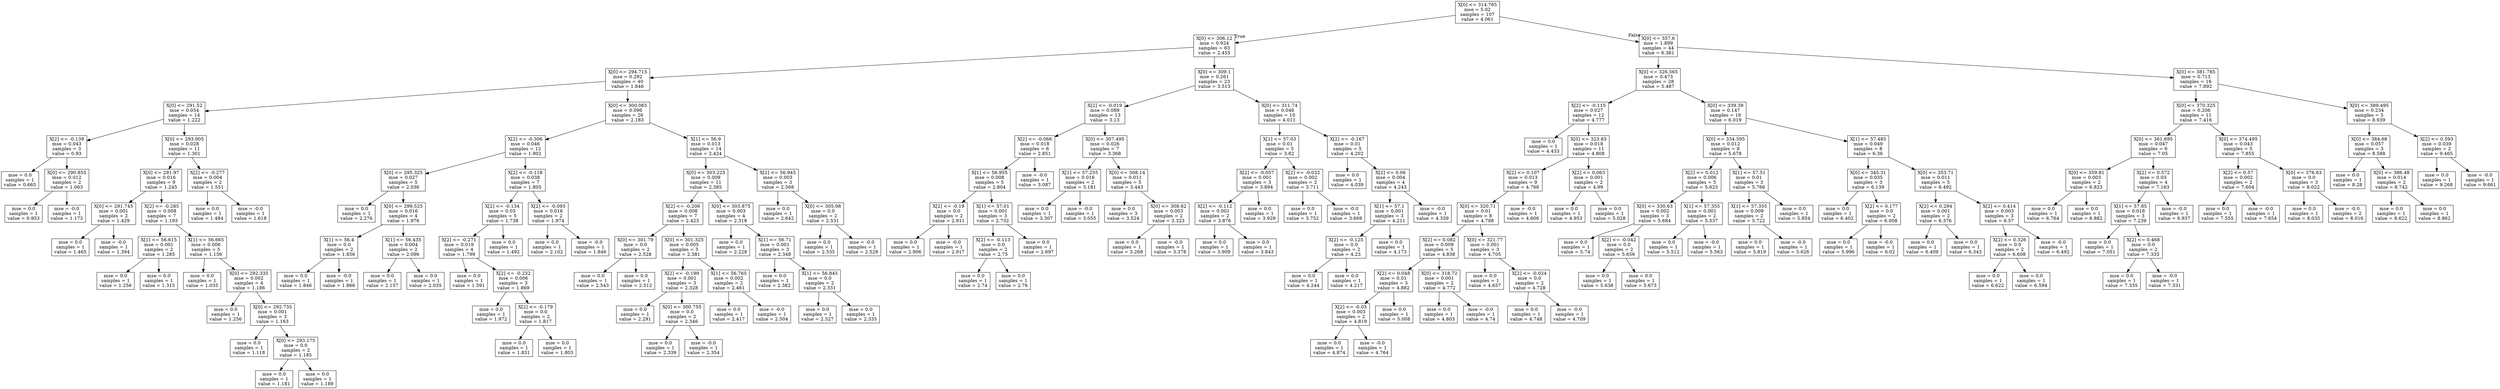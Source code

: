 digraph Tree {
node [shape=box] ;
0 [label="X[0] <= 314.765\nmse = 5.02\nsamples = 107\nvalue = 4.061"] ;
1 [label="X[0] <= 306.12\nmse = 0.924\nsamples = 63\nvalue = 2.455"] ;
0 -> 1 [labeldistance=2.5, labelangle=45, headlabel="True"] ;
2 [label="X[0] <= 294.715\nmse = 0.292\nsamples = 40\nvalue = 1.846"] ;
1 -> 2 ;
3 [label="X[0] <= 291.52\nmse = 0.054\nsamples = 14\nvalue = 1.222"] ;
2 -> 3 ;
4 [label="X[2] <= -0.139\nmse = 0.043\nsamples = 3\nvalue = 0.93"] ;
3 -> 4 ;
5 [label="mse = 0.0\nsamples = 1\nvalue = 0.665"] ;
4 -> 5 ;
6 [label="X[0] <= 290.855\nmse = 0.012\nsamples = 2\nvalue = 1.063"] ;
4 -> 6 ;
7 [label="mse = 0.0\nsamples = 1\nvalue = 0.953"] ;
6 -> 7 ;
8 [label="mse = -0.0\nsamples = 1\nvalue = 1.173"] ;
6 -> 8 ;
9 [label="X[0] <= 293.905\nmse = 0.028\nsamples = 11\nvalue = 1.301"] ;
3 -> 9 ;
10 [label="X[0] <= 291.97\nmse = 0.016\nsamples = 9\nvalue = 1.245"] ;
9 -> 10 ;
11 [label="X[0] <= 291.745\nmse = 0.001\nsamples = 2\nvalue = 1.429"] ;
10 -> 11 ;
12 [label="mse = 0.0\nsamples = 1\nvalue = 1.465"] ;
11 -> 12 ;
13 [label="mse = -0.0\nsamples = 1\nvalue = 1.394"] ;
11 -> 13 ;
14 [label="X[2] <= -0.285\nmse = 0.008\nsamples = 7\nvalue = 1.193"] ;
10 -> 14 ;
15 [label="X[1] <= 56.615\nmse = 0.001\nsamples = 2\nvalue = 1.285"] ;
14 -> 15 ;
16 [label="mse = 0.0\nsamples = 1\nvalue = 1.256"] ;
15 -> 16 ;
17 [label="mse = 0.0\nsamples = 1\nvalue = 1.315"] ;
15 -> 17 ;
18 [label="X[1] <= 56.665\nmse = 0.006\nsamples = 5\nvalue = 1.156"] ;
14 -> 18 ;
19 [label="mse = 0.0\nsamples = 1\nvalue = 1.035"] ;
18 -> 19 ;
20 [label="X[0] <= 292.335\nmse = 0.002\nsamples = 4\nvalue = 1.186"] ;
18 -> 20 ;
21 [label="mse = 0.0\nsamples = 1\nvalue = 1.256"] ;
20 -> 21 ;
22 [label="X[0] <= 292.735\nmse = 0.001\nsamples = 3\nvalue = 1.163"] ;
20 -> 22 ;
23 [label="mse = 0.0\nsamples = 1\nvalue = 1.118"] ;
22 -> 23 ;
24 [label="X[0] <= 293.175\nmse = 0.0\nsamples = 2\nvalue = 1.185"] ;
22 -> 24 ;
25 [label="mse = 0.0\nsamples = 1\nvalue = 1.181"] ;
24 -> 25 ;
26 [label="mse = 0.0\nsamples = 1\nvalue = 1.189"] ;
24 -> 26 ;
27 [label="X[2] <= -0.277\nmse = 0.004\nsamples = 2\nvalue = 1.551"] ;
9 -> 27 ;
28 [label="mse = 0.0\nsamples = 1\nvalue = 1.484"] ;
27 -> 28 ;
29 [label="mse = -0.0\nsamples = 1\nvalue = 1.618"] ;
27 -> 29 ;
30 [label="X[0] <= 300.065\nmse = 0.096\nsamples = 26\nvalue = 2.183"] ;
2 -> 30 ;
31 [label="X[2] <= -0.306\nmse = 0.046\nsamples = 12\nvalue = 1.902"] ;
30 -> 31 ;
32 [label="X[0] <= 295.325\nmse = 0.027\nsamples = 5\nvalue = 2.036"] ;
31 -> 32 ;
33 [label="mse = 0.0\nsamples = 1\nvalue = 2.276"] ;
32 -> 33 ;
34 [label="X[0] <= 299.525\nmse = 0.016\nsamples = 4\nvalue = 1.976"] ;
32 -> 34 ;
35 [label="X[1] <= 56.4\nmse = 0.0\nsamples = 2\nvalue = 1.856"] ;
34 -> 35 ;
36 [label="mse = 0.0\nsamples = 1\nvalue = 1.846"] ;
35 -> 36 ;
37 [label="mse = -0.0\nsamples = 1\nvalue = 1.866"] ;
35 -> 37 ;
38 [label="X[1] <= 56.435\nmse = 0.004\nsamples = 2\nvalue = 2.096"] ;
34 -> 38 ;
39 [label="mse = 0.0\nsamples = 1\nvalue = 2.157"] ;
38 -> 39 ;
40 [label="mse = 0.0\nsamples = 1\nvalue = 2.035"] ;
38 -> 40 ;
41 [label="X[2] <= -0.118\nmse = 0.038\nsamples = 7\nvalue = 1.805"] ;
31 -> 41 ;
42 [label="X[2] <= -0.134\nmse = 0.03\nsamples = 5\nvalue = 1.738"] ;
41 -> 42 ;
43 [label="X[2] <= -0.271\nmse = 0.019\nsamples = 4\nvalue = 1.799"] ;
42 -> 43 ;
44 [label="mse = 0.0\nsamples = 1\nvalue = 1.591"] ;
43 -> 44 ;
45 [label="X[2] <= -0.232\nmse = 0.006\nsamples = 3\nvalue = 1.869"] ;
43 -> 45 ;
46 [label="mse = 0.0\nsamples = 1\nvalue = 1.972"] ;
45 -> 46 ;
47 [label="X[2] <= -0.179\nmse = 0.0\nsamples = 2\nvalue = 1.817"] ;
45 -> 47 ;
48 [label="mse = 0.0\nsamples = 1\nvalue = 1.831"] ;
47 -> 48 ;
49 [label="mse = 0.0\nsamples = 1\nvalue = 1.803"] ;
47 -> 49 ;
50 [label="mse = 0.0\nsamples = 1\nvalue = 1.492"] ;
42 -> 50 ;
51 [label="X[2] <= -0.093\nmse = 0.016\nsamples = 2\nvalue = 1.974"] ;
41 -> 51 ;
52 [label="mse = 0.0\nsamples = 1\nvalue = 2.102"] ;
51 -> 52 ;
53 [label="mse = -0.0\nsamples = 1\nvalue = 1.846"] ;
51 -> 53 ;
54 [label="X[1] <= 56.9\nmse = 0.013\nsamples = 14\nvalue = 2.424"] ;
30 -> 54 ;
55 [label="X[0] <= 303.225\nmse = 0.009\nsamples = 11\nvalue = 2.385"] ;
54 -> 55 ;
56 [label="X[2] <= -0.206\nmse = 0.008\nsamples = 7\nvalue = 2.423"] ;
55 -> 56 ;
57 [label="X[0] <= 301.79\nmse = 0.0\nsamples = 2\nvalue = 2.528"] ;
56 -> 57 ;
58 [label="mse = 0.0\nsamples = 1\nvalue = 2.543"] ;
57 -> 58 ;
59 [label="mse = 0.0\nsamples = 1\nvalue = 2.512"] ;
57 -> 59 ;
60 [label="X[0] <= 301.325\nmse = 0.005\nsamples = 5\nvalue = 2.381"] ;
56 -> 60 ;
61 [label="X[2] <= -0.199\nmse = 0.001\nsamples = 3\nvalue = 2.328"] ;
60 -> 61 ;
62 [label="mse = 0.0\nsamples = 1\nvalue = 2.291"] ;
61 -> 62 ;
63 [label="X[0] <= 300.755\nmse = 0.0\nsamples = 2\nvalue = 2.346"] ;
61 -> 63 ;
64 [label="mse = 0.0\nsamples = 1\nvalue = 2.339"] ;
63 -> 64 ;
65 [label="mse = -0.0\nsamples = 1\nvalue = 2.354"] ;
63 -> 65 ;
66 [label="X[1] <= 56.765\nmse = 0.002\nsamples = 2\nvalue = 2.461"] ;
60 -> 66 ;
67 [label="mse = 0.0\nsamples = 1\nvalue = 2.417"] ;
66 -> 67 ;
68 [label="mse = -0.0\nsamples = 1\nvalue = 2.504"] ;
66 -> 68 ;
69 [label="X[0] <= 303.875\nmse = 0.003\nsamples = 4\nvalue = 2.318"] ;
55 -> 69 ;
70 [label="mse = 0.0\nsamples = 1\nvalue = 2.228"] ;
69 -> 70 ;
71 [label="X[1] <= 56.71\nmse = 0.001\nsamples = 3\nvalue = 2.348"] ;
69 -> 71 ;
72 [label="mse = 0.0\nsamples = 1\nvalue = 2.382"] ;
71 -> 72 ;
73 [label="X[1] <= 56.845\nmse = 0.0\nsamples = 2\nvalue = 2.331"] ;
71 -> 73 ;
74 [label="mse = 0.0\nsamples = 1\nvalue = 2.327"] ;
73 -> 74 ;
75 [label="mse = 0.0\nsamples = 1\nvalue = 2.335"] ;
73 -> 75 ;
76 [label="X[1] <= 56.945\nmse = 0.003\nsamples = 3\nvalue = 2.568"] ;
54 -> 76 ;
77 [label="mse = 0.0\nsamples = 1\nvalue = 2.642"] ;
76 -> 77 ;
78 [label="X[0] <= 305.98\nmse = 0.0\nsamples = 2\nvalue = 2.531"] ;
76 -> 78 ;
79 [label="mse = 0.0\nsamples = 1\nvalue = 2.535"] ;
78 -> 79 ;
80 [label="mse = -0.0\nsamples = 1\nvalue = 2.528"] ;
78 -> 80 ;
81 [label="X[0] <= 309.1\nmse = 0.261\nsamples = 23\nvalue = 3.513"] ;
1 -> 81 ;
82 [label="X[2] <= -0.019\nmse = 0.089\nsamples = 13\nvalue = 3.13"] ;
81 -> 82 ;
83 [label="X[2] <= -0.066\nmse = 0.018\nsamples = 6\nvalue = 2.851"] ;
82 -> 83 ;
84 [label="X[1] <= 56.955\nmse = 0.008\nsamples = 5\nvalue = 2.804"] ;
83 -> 84 ;
85 [label="X[2] <= -0.19\nmse = 0.0\nsamples = 2\nvalue = 2.911"] ;
84 -> 85 ;
86 [label="mse = 0.0\nsamples = 1\nvalue = 2.906"] ;
85 -> 86 ;
87 [label="mse = -0.0\nsamples = 1\nvalue = 2.917"] ;
85 -> 87 ;
88 [label="X[1] <= 57.01\nmse = 0.001\nsamples = 3\nvalue = 2.732"] ;
84 -> 88 ;
89 [label="X[2] <= -0.113\nmse = 0.0\nsamples = 2\nvalue = 2.75"] ;
88 -> 89 ;
90 [label="mse = 0.0\nsamples = 1\nvalue = 2.74"] ;
89 -> 90 ;
91 [label="mse = 0.0\nsamples = 1\nvalue = 2.76"] ;
89 -> 91 ;
92 [label="mse = 0.0\nsamples = 1\nvalue = 2.697"] ;
88 -> 92 ;
93 [label="mse = -0.0\nsamples = 1\nvalue = 3.087"] ;
83 -> 93 ;
94 [label="X[0] <= 307.495\nmse = 0.026\nsamples = 7\nvalue = 3.368"] ;
82 -> 94 ;
95 [label="X[1] <= 57.255\nmse = 0.016\nsamples = 2\nvalue = 3.181"] ;
94 -> 95 ;
96 [label="mse = 0.0\nsamples = 1\nvalue = 3.307"] ;
95 -> 96 ;
97 [label="mse = -0.0\nsamples = 1\nvalue = 3.055"] ;
95 -> 97 ;
98 [label="X[0] <= 308.14\nmse = 0.011\nsamples = 5\nvalue = 3.443"] ;
94 -> 98 ;
99 [label="mse = 0.0\nsamples = 3\nvalue = 3.524"] ;
98 -> 99 ;
100 [label="X[0] <= 308.62\nmse = 0.003\nsamples = 2\nvalue = 3.323"] ;
98 -> 100 ;
101 [label="mse = 0.0\nsamples = 1\nvalue = 3.268"] ;
100 -> 101 ;
102 [label="mse = -0.0\nsamples = 1\nvalue = 3.378"] ;
100 -> 102 ;
103 [label="X[0] <= 311.74\nmse = 0.046\nsamples = 10\nvalue = 4.011"] ;
81 -> 103 ;
104 [label="X[1] <= 57.03\nmse = 0.01\nsamples = 5\nvalue = 3.82"] ;
103 -> 104 ;
105 [label="X[2] <= -0.057\nmse = 0.001\nsamples = 3\nvalue = 3.894"] ;
104 -> 105 ;
106 [label="X[2] <= -0.112\nmse = 0.001\nsamples = 2\nvalue = 3.876"] ;
105 -> 106 ;
107 [label="mse = 0.0\nsamples = 1\nvalue = 3.909"] ;
106 -> 107 ;
108 [label="mse = 0.0\nsamples = 1\nvalue = 3.843"] ;
106 -> 108 ;
109 [label="mse = 0.0\nsamples = 1\nvalue = 3.929"] ;
105 -> 109 ;
110 [label="X[2] <= -0.032\nmse = 0.002\nsamples = 2\nvalue = 3.711"] ;
104 -> 110 ;
111 [label="mse = 0.0\nsamples = 1\nvalue = 3.752"] ;
110 -> 111 ;
112 [label="mse = -0.0\nsamples = 1\nvalue = 3.669"] ;
110 -> 112 ;
113 [label="X[2] <= -0.167\nmse = 0.01\nsamples = 5\nvalue = 4.202"] ;
103 -> 113 ;
114 [label="mse = 0.0\nsamples = 1\nvalue = 4.039"] ;
113 -> 114 ;
115 [label="X[2] <= 0.06\nmse = 0.004\nsamples = 4\nvalue = 4.243"] ;
113 -> 115 ;
116 [label="X[1] <= 57.1\nmse = 0.001\nsamples = 3\nvalue = 4.211"] ;
115 -> 116 ;
117 [label="X[2] <= -0.125\nmse = 0.0\nsamples = 2\nvalue = 4.23"] ;
116 -> 117 ;
118 [label="mse = 0.0\nsamples = 1\nvalue = 4.244"] ;
117 -> 118 ;
119 [label="mse = 0.0\nsamples = 1\nvalue = 4.217"] ;
117 -> 119 ;
120 [label="mse = 0.0\nsamples = 1\nvalue = 4.173"] ;
116 -> 120 ;
121 [label="mse = -0.0\nsamples = 1\nvalue = 4.339"] ;
115 -> 121 ;
122 [label="X[0] <= 357.6\nmse = 1.899\nsamples = 44\nvalue = 6.361"] ;
0 -> 122 [labeldistance=2.5, labelangle=-45, headlabel="False"] ;
123 [label="X[0] <= 326.565\nmse = 0.473\nsamples = 28\nvalue = 5.487"] ;
122 -> 123 ;
124 [label="X[2] <= -0.115\nmse = 0.027\nsamples = 12\nvalue = 4.777"] ;
123 -> 124 ;
125 [label="mse = 0.0\nsamples = 1\nvalue = 4.433"] ;
124 -> 125 ;
126 [label="X[0] <= 323.83\nmse = 0.018\nsamples = 11\nvalue = 4.808"] ;
124 -> 126 ;
127 [label="X[2] <= 0.107\nmse = 0.013\nsamples = 9\nvalue = 4.768"] ;
126 -> 127 ;
128 [label="X[0] <= 320.71\nmse = 0.01\nsamples = 8\nvalue = 4.788"] ;
127 -> 128 ;
129 [label="X[2] <= 0.082\nmse = 0.009\nsamples = 5\nvalue = 4.838"] ;
128 -> 129 ;
130 [label="X[2] <= 0.048\nmse = 0.01\nsamples = 3\nvalue = 4.882"] ;
129 -> 130 ;
131 [label="X[2] <= -0.03\nmse = 0.003\nsamples = 2\nvalue = 4.819"] ;
130 -> 131 ;
132 [label="mse = 0.0\nsamples = 1\nvalue = 4.874"] ;
131 -> 132 ;
133 [label="mse = -0.0\nsamples = 1\nvalue = 4.764"] ;
131 -> 133 ;
134 [label="mse = 0.0\nsamples = 1\nvalue = 5.008"] ;
130 -> 134 ;
135 [label="X[0] <= 318.72\nmse = 0.001\nsamples = 2\nvalue = 4.772"] ;
129 -> 135 ;
136 [label="mse = 0.0\nsamples = 1\nvalue = 4.803"] ;
135 -> 136 ;
137 [label="mse = -0.0\nsamples = 1\nvalue = 4.74"] ;
135 -> 137 ;
138 [label="X[0] <= 321.77\nmse = 0.001\nsamples = 3\nvalue = 4.705"] ;
128 -> 138 ;
139 [label="mse = 0.0\nsamples = 1\nvalue = 4.657"] ;
138 -> 139 ;
140 [label="X[2] <= -0.024\nmse = 0.0\nsamples = 2\nvalue = 4.728"] ;
138 -> 140 ;
141 [label="mse = 0.0\nsamples = 1\nvalue = 4.748"] ;
140 -> 141 ;
142 [label="mse = -0.0\nsamples = 1\nvalue = 4.709"] ;
140 -> 142 ;
143 [label="mse = -0.0\nsamples = 1\nvalue = 4.606"] ;
127 -> 143 ;
144 [label="X[2] <= 0.063\nmse = 0.001\nsamples = 2\nvalue = 4.99"] ;
126 -> 144 ;
145 [label="mse = 0.0\nsamples = 1\nvalue = 4.953"] ;
144 -> 145 ;
146 [label="mse = 0.0\nsamples = 1\nvalue = 5.028"] ;
144 -> 146 ;
147 [label="X[0] <= 339.39\nmse = 0.147\nsamples = 16\nvalue = 6.019"] ;
123 -> 147 ;
148 [label="X[0] <= 334.595\nmse = 0.012\nsamples = 8\nvalue = 5.678"] ;
147 -> 148 ;
149 [label="X[2] <= 0.012\nmse = 0.006\nsamples = 5\nvalue = 5.625"] ;
148 -> 149 ;
150 [label="X[0] <= 330.63\nmse = 0.002\nsamples = 3\nvalue = 5.684"] ;
149 -> 150 ;
151 [label="mse = 0.0\nsamples = 1\nvalue = 5.74"] ;
150 -> 151 ;
152 [label="X[2] <= -0.042\nmse = 0.0\nsamples = 2\nvalue = 5.656"] ;
150 -> 152 ;
153 [label="mse = 0.0\nsamples = 1\nvalue = 5.638"] ;
152 -> 153 ;
154 [label="mse = 0.0\nsamples = 1\nvalue = 5.673"] ;
152 -> 154 ;
155 [label="X[1] <= 57.355\nmse = 0.001\nsamples = 2\nvalue = 5.537"] ;
149 -> 155 ;
156 [label="mse = 0.0\nsamples = 1\nvalue = 5.512"] ;
155 -> 156 ;
157 [label="mse = -0.0\nsamples = 1\nvalue = 5.563"] ;
155 -> 157 ;
158 [label="X[1] <= 57.51\nmse = 0.01\nsamples = 3\nvalue = 5.766"] ;
148 -> 158 ;
159 [label="X[1] <= 57.355\nmse = 0.009\nsamples = 2\nvalue = 5.722"] ;
158 -> 159 ;
160 [label="mse = 0.0\nsamples = 1\nvalue = 5.819"] ;
159 -> 160 ;
161 [label="mse = -0.0\nsamples = 1\nvalue = 5.626"] ;
159 -> 161 ;
162 [label="mse = 0.0\nsamples = 1\nvalue = 5.854"] ;
158 -> 162 ;
163 [label="X[1] <= 57.485\nmse = 0.049\nsamples = 8\nvalue = 6.36"] ;
147 -> 163 ;
164 [label="X[0] <= 345.31\nmse = 0.035\nsamples = 3\nvalue = 6.139"] ;
163 -> 164 ;
165 [label="mse = 0.0\nsamples = 1\nvalue = 6.402"] ;
164 -> 165 ;
166 [label="X[2] <= 0.177\nmse = 0.0\nsamples = 2\nvalue = 6.008"] ;
164 -> 166 ;
167 [label="mse = 0.0\nsamples = 1\nvalue = 5.996"] ;
166 -> 167 ;
168 [label="mse = -0.0\nsamples = 1\nvalue = 6.02"] ;
166 -> 168 ;
169 [label="X[0] <= 353.71\nmse = 0.011\nsamples = 5\nvalue = 6.492"] ;
163 -> 169 ;
170 [label="X[2] <= 0.294\nmse = 0.001\nsamples = 2\nvalue = 6.376"] ;
169 -> 170 ;
171 [label="mse = 0.0\nsamples = 1\nvalue = 6.409"] ;
170 -> 171 ;
172 [label="mse = 0.0\nsamples = 1\nvalue = 6.343"] ;
170 -> 172 ;
173 [label="X[2] <= 0.414\nmse = 0.003\nsamples = 3\nvalue = 6.57"] ;
169 -> 173 ;
174 [label="X[2] <= 0.326\nmse = 0.0\nsamples = 2\nvalue = 6.608"] ;
173 -> 174 ;
175 [label="mse = 0.0\nsamples = 1\nvalue = 6.622"] ;
174 -> 175 ;
176 [label="mse = 0.0\nsamples = 1\nvalue = 6.594"] ;
174 -> 176 ;
177 [label="mse = -0.0\nsamples = 1\nvalue = 6.492"] ;
173 -> 177 ;
178 [label="X[0] <= 381.785\nmse = 0.713\nsamples = 16\nvalue = 7.892"] ;
122 -> 178 ;
179 [label="X[0] <= 370.325\nmse = 0.206\nsamples = 11\nvalue = 7.416"] ;
178 -> 179 ;
180 [label="X[0] <= 361.695\nmse = 0.047\nsamples = 6\nvalue = 7.05"] ;
179 -> 180 ;
181 [label="X[0] <= 359.81\nmse = 0.003\nsamples = 2\nvalue = 6.823"] ;
180 -> 181 ;
182 [label="mse = 0.0\nsamples = 1\nvalue = 6.764"] ;
181 -> 182 ;
183 [label="mse = 0.0\nsamples = 1\nvalue = 6.882"] ;
181 -> 183 ;
184 [label="X[2] <= 0.572\nmse = 0.03\nsamples = 4\nvalue = 7.163"] ;
180 -> 184 ;
185 [label="X[1] <= 57.85\nmse = 0.018\nsamples = 3\nvalue = 7.239"] ;
184 -> 185 ;
186 [label="mse = 0.0\nsamples = 1\nvalue = 7.051"] ;
185 -> 186 ;
187 [label="X[2] <= 0.468\nmse = 0.0\nsamples = 2\nvalue = 7.333"] ;
185 -> 187 ;
188 [label="mse = 0.0\nsamples = 1\nvalue = 7.335"] ;
187 -> 188 ;
189 [label="mse = -0.0\nsamples = 1\nvalue = 7.331"] ;
187 -> 189 ;
190 [label="mse = -0.0\nsamples = 1\nvalue = 6.937"] ;
184 -> 190 ;
191 [label="X[0] <= 374.495\nmse = 0.043\nsamples = 5\nvalue = 7.855"] ;
179 -> 191 ;
192 [label="X[2] <= 0.57\nmse = 0.002\nsamples = 2\nvalue = 7.604"] ;
191 -> 192 ;
193 [label="mse = 0.0\nsamples = 1\nvalue = 7.555"] ;
192 -> 193 ;
194 [label="mse = -0.0\nsamples = 1\nvalue = 7.654"] ;
192 -> 194 ;
195 [label="X[0] <= 376.63\nmse = 0.0\nsamples = 3\nvalue = 8.022"] ;
191 -> 195 ;
196 [label="mse = 0.0\nsamples = 1\nvalue = 8.035"] ;
195 -> 196 ;
197 [label="mse = -0.0\nsamples = 2\nvalue = 8.016"] ;
195 -> 197 ;
198 [label="X[0] <= 389.495\nmse = 0.234\nsamples = 5\nvalue = 8.939"] ;
178 -> 198 ;
199 [label="X[0] <= 384.68\nmse = 0.057\nsamples = 3\nvalue = 8.588"] ;
198 -> 199 ;
200 [label="mse = 0.0\nsamples = 1\nvalue = 8.28"] ;
199 -> 200 ;
201 [label="X[0] <= 386.48\nmse = 0.014\nsamples = 2\nvalue = 8.742"] ;
199 -> 201 ;
202 [label="mse = 0.0\nsamples = 1\nvalue = 8.622"] ;
201 -> 202 ;
203 [label="mse = 0.0\nsamples = 1\nvalue = 8.862"] ;
201 -> 203 ;
204 [label="X[2] <= 0.593\nmse = 0.039\nsamples = 2\nvalue = 9.465"] ;
198 -> 204 ;
205 [label="mse = 0.0\nsamples = 1\nvalue = 9.268"] ;
204 -> 205 ;
206 [label="mse = -0.0\nsamples = 1\nvalue = 9.661"] ;
204 -> 206 ;
}